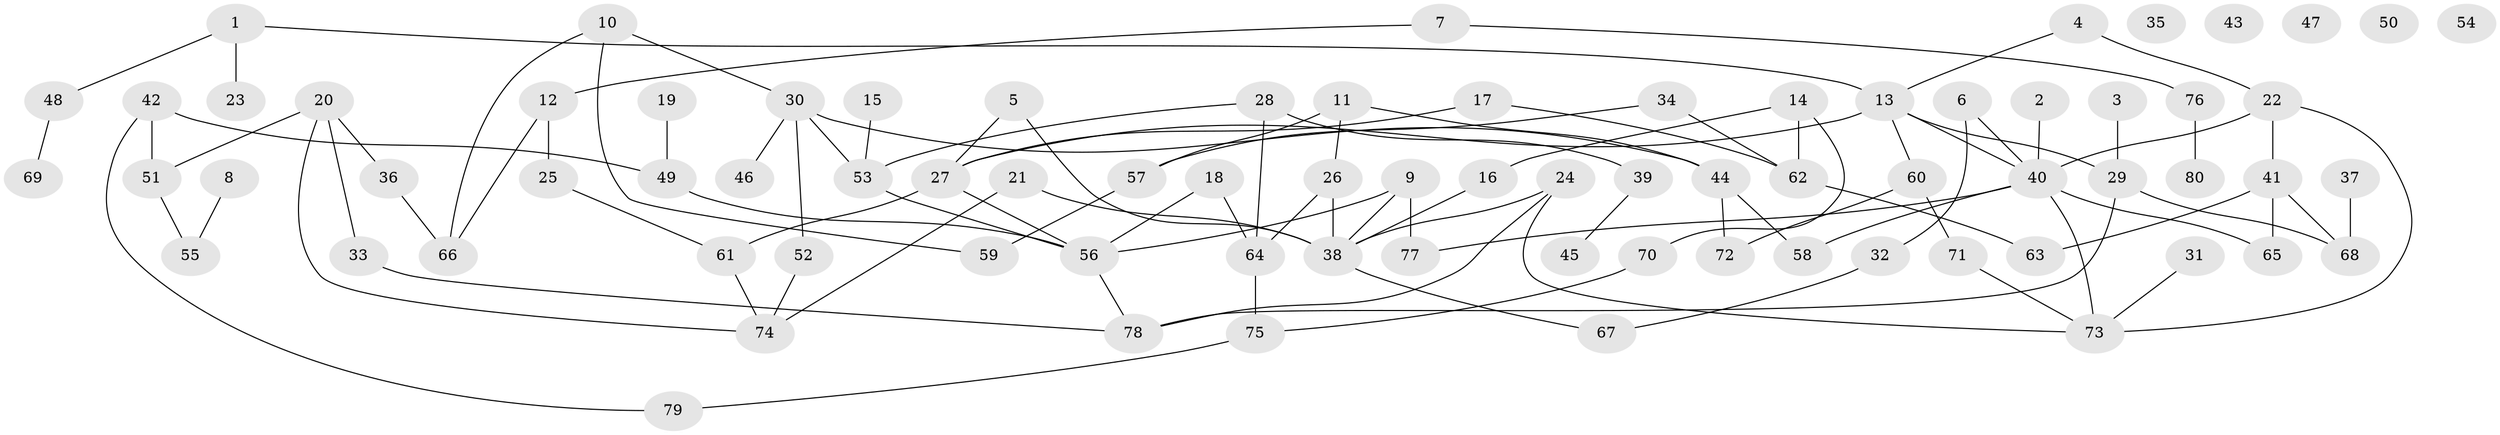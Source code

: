 // coarse degree distribution, {2: 0.26, 1: 0.14, 3: 0.2, 4: 0.14, 6: 0.04, 7: 0.04, 5: 0.04, 9: 0.02, 0: 0.1, 8: 0.02}
// Generated by graph-tools (version 1.1) at 2025/23/03/03/25 07:23:28]
// undirected, 80 vertices, 102 edges
graph export_dot {
graph [start="1"]
  node [color=gray90,style=filled];
  1;
  2;
  3;
  4;
  5;
  6;
  7;
  8;
  9;
  10;
  11;
  12;
  13;
  14;
  15;
  16;
  17;
  18;
  19;
  20;
  21;
  22;
  23;
  24;
  25;
  26;
  27;
  28;
  29;
  30;
  31;
  32;
  33;
  34;
  35;
  36;
  37;
  38;
  39;
  40;
  41;
  42;
  43;
  44;
  45;
  46;
  47;
  48;
  49;
  50;
  51;
  52;
  53;
  54;
  55;
  56;
  57;
  58;
  59;
  60;
  61;
  62;
  63;
  64;
  65;
  66;
  67;
  68;
  69;
  70;
  71;
  72;
  73;
  74;
  75;
  76;
  77;
  78;
  79;
  80;
  1 -- 13;
  1 -- 23;
  1 -- 48;
  2 -- 40;
  3 -- 29;
  4 -- 13;
  4 -- 22;
  5 -- 27;
  5 -- 38;
  6 -- 32;
  6 -- 40;
  7 -- 12;
  7 -- 76;
  8 -- 55;
  9 -- 38;
  9 -- 56;
  9 -- 77;
  10 -- 30;
  10 -- 59;
  10 -- 66;
  11 -- 26;
  11 -- 44;
  11 -- 57;
  12 -- 25;
  12 -- 66;
  13 -- 27;
  13 -- 29;
  13 -- 40;
  13 -- 60;
  14 -- 16;
  14 -- 62;
  14 -- 70;
  15 -- 53;
  16 -- 38;
  17 -- 27;
  17 -- 62;
  18 -- 56;
  18 -- 64;
  19 -- 49;
  20 -- 33;
  20 -- 36;
  20 -- 51;
  20 -- 74;
  21 -- 38;
  21 -- 74;
  22 -- 40;
  22 -- 41;
  22 -- 73;
  24 -- 38;
  24 -- 73;
  24 -- 78;
  25 -- 61;
  26 -- 38;
  26 -- 64;
  27 -- 56;
  27 -- 61;
  28 -- 39;
  28 -- 53;
  28 -- 64;
  29 -- 68;
  29 -- 78;
  30 -- 44;
  30 -- 46;
  30 -- 52;
  30 -- 53;
  31 -- 73;
  32 -- 67;
  33 -- 78;
  34 -- 57;
  34 -- 62;
  36 -- 66;
  37 -- 68;
  38 -- 67;
  39 -- 45;
  40 -- 58;
  40 -- 65;
  40 -- 73;
  40 -- 77;
  41 -- 63;
  41 -- 65;
  41 -- 68;
  42 -- 49;
  42 -- 51;
  42 -- 79;
  44 -- 58;
  44 -- 72;
  48 -- 69;
  49 -- 56;
  51 -- 55;
  52 -- 74;
  53 -- 56;
  56 -- 78;
  57 -- 59;
  60 -- 71;
  60 -- 72;
  61 -- 74;
  62 -- 63;
  64 -- 75;
  70 -- 75;
  71 -- 73;
  75 -- 79;
  76 -- 80;
}
